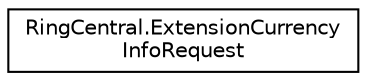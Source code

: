 digraph "Graphical Class Hierarchy"
{
 // LATEX_PDF_SIZE
  edge [fontname="Helvetica",fontsize="10",labelfontname="Helvetica",labelfontsize="10"];
  node [fontname="Helvetica",fontsize="10",shape=record];
  rankdir="LR";
  Node0 [label="RingCentral.ExtensionCurrency\lInfoRequest",height=0.2,width=0.4,color="black", fillcolor="white", style="filled",URL="$classRingCentral_1_1ExtensionCurrencyInfoRequest.html",tooltip=" "];
}
